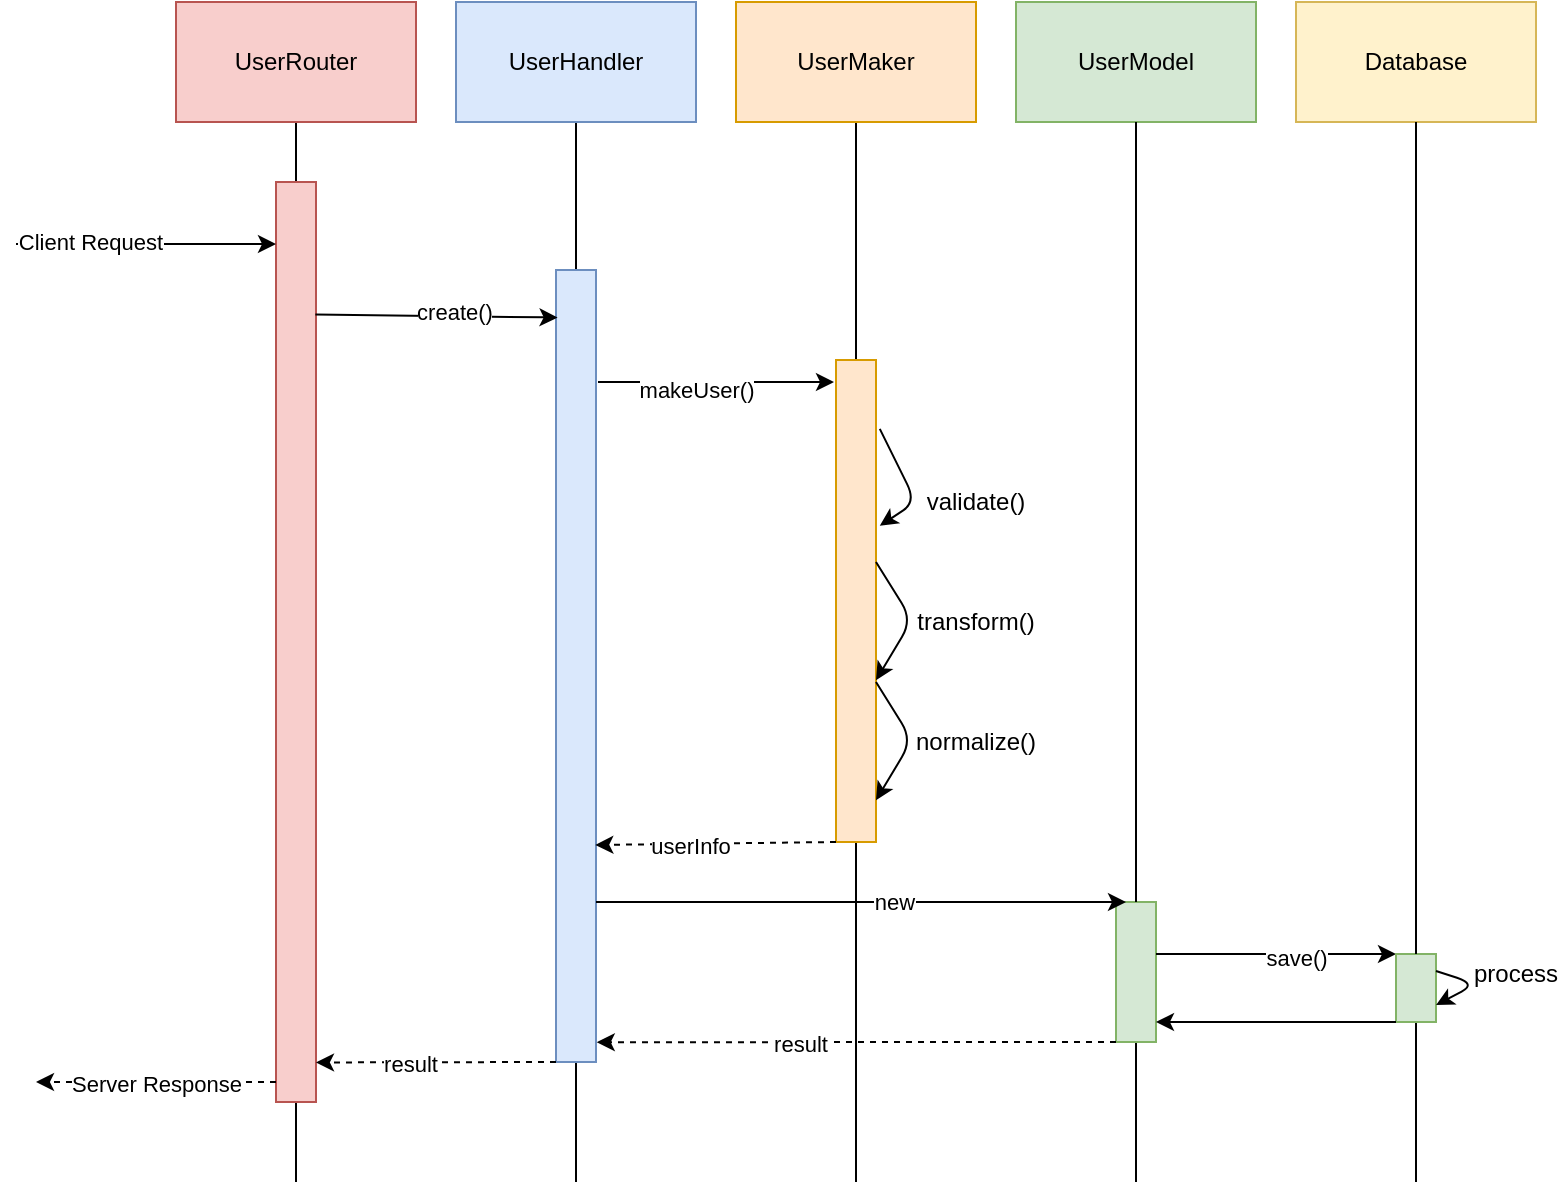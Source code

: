 <mxfile version="13.8.8" type="device"><diagram id="EAmBuhKx3EqVr_qTaY03" name="Page-1"><mxGraphModel dx="1070" dy="521" grid="1" gridSize="10" guides="1" tooltips="1" connect="1" arrows="1" fold="1" page="1" pageScale="1" pageWidth="850" pageHeight="1100" math="0" shadow="0"><root><mxCell id="0"/><mxCell id="1" parent="0"/><mxCell id="ceXigKh5MYeaaNfO2JlI-11" style="edgeStyle=orthogonalEdgeStyle;rounded=0;orthogonalLoop=1;jettySize=auto;html=1;endArrow=none;endFill=0;" edge="1" parent="1" source="ceXigKh5MYeaaNfO2JlI-7"><mxGeometry relative="1" as="geometry"><mxPoint x="300" y="880" as="targetPoint"/></mxGeometry></mxCell><mxCell id="ceXigKh5MYeaaNfO2JlI-7" value="UserRouter" style="rounded=0;whiteSpace=wrap;html=1;fillColor=#f8cecc;strokeColor=#b85450;" vertex="1" parent="1"><mxGeometry x="240" y="290" width="120" height="60" as="geometry"/></mxCell><mxCell id="ceXigKh5MYeaaNfO2JlI-13" style="edgeStyle=orthogonalEdgeStyle;rounded=0;orthogonalLoop=1;jettySize=auto;html=1;endArrow=none;endFill=0;" edge="1" parent="1" source="ceXigKh5MYeaaNfO2JlI-8"><mxGeometry relative="1" as="geometry"><mxPoint x="440" y="880" as="targetPoint"/></mxGeometry></mxCell><mxCell id="ceXigKh5MYeaaNfO2JlI-8" value="UserHandler" style="rounded=0;whiteSpace=wrap;html=1;fillColor=#dae8fc;strokeColor=#6c8ebf;" vertex="1" parent="1"><mxGeometry x="380" y="290" width="120" height="60" as="geometry"/></mxCell><mxCell id="ceXigKh5MYeaaNfO2JlI-14" style="edgeStyle=orthogonalEdgeStyle;rounded=0;orthogonalLoop=1;jettySize=auto;html=1;endArrow=none;endFill=0;" edge="1" parent="1" source="ceXigKh5MYeaaNfO2JlI-9"><mxGeometry relative="1" as="geometry"><mxPoint x="580" y="880" as="targetPoint"/></mxGeometry></mxCell><mxCell id="ceXigKh5MYeaaNfO2JlI-9" value="UserMaker" style="rounded=0;whiteSpace=wrap;html=1;fillColor=#ffe6cc;strokeColor=#d79b00;" vertex="1" parent="1"><mxGeometry x="520" y="290" width="120" height="60" as="geometry"/></mxCell><mxCell id="ceXigKh5MYeaaNfO2JlI-15" style="edgeStyle=orthogonalEdgeStyle;rounded=0;orthogonalLoop=1;jettySize=auto;html=1;endArrow=none;endFill=0;" edge="1" parent="1" source="ceXigKh5MYeaaNfO2JlI-18"><mxGeometry relative="1" as="geometry"><mxPoint x="720" y="880" as="targetPoint"/></mxGeometry></mxCell><mxCell id="ceXigKh5MYeaaNfO2JlI-10" value="UserModel" style="rounded=0;whiteSpace=wrap;html=1;fillColor=#d5e8d4;strokeColor=#82b366;" vertex="1" parent="1"><mxGeometry x="660" y="290" width="120" height="60" as="geometry"/></mxCell><mxCell id="ceXigKh5MYeaaNfO2JlI-12" value="" style="rounded=0;whiteSpace=wrap;html=1;fillColor=#f8cecc;strokeColor=#b85450;" vertex="1" parent="1"><mxGeometry x="290" y="380" width="20" height="460" as="geometry"/></mxCell><mxCell id="ceXigKh5MYeaaNfO2JlI-16" value="" style="rounded=0;whiteSpace=wrap;html=1;fillColor=#dae8fc;strokeColor=#6c8ebf;" vertex="1" parent="1"><mxGeometry x="430" y="424" width="20" height="396" as="geometry"/></mxCell><mxCell id="ceXigKh5MYeaaNfO2JlI-17" value="" style="rounded=0;whiteSpace=wrap;html=1;fillColor=#ffe6cc;strokeColor=#d79b00;" vertex="1" parent="1"><mxGeometry x="570" y="469" width="20" height="241" as="geometry"/></mxCell><mxCell id="ceXigKh5MYeaaNfO2JlI-18" value="" style="rounded=0;whiteSpace=wrap;html=1;fillColor=#d5e8d4;strokeColor=#82b366;" vertex="1" parent="1"><mxGeometry x="710" y="740" width="20" height="70" as="geometry"/></mxCell><mxCell id="ceXigKh5MYeaaNfO2JlI-19" style="edgeStyle=orthogonalEdgeStyle;rounded=0;orthogonalLoop=1;jettySize=auto;html=1;endArrow=none;endFill=0;" edge="1" parent="1" source="ceXigKh5MYeaaNfO2JlI-10" target="ceXigKh5MYeaaNfO2JlI-18"><mxGeometry relative="1" as="geometry"><mxPoint x="720" y="880" as="targetPoint"/><mxPoint x="720" y="350" as="sourcePoint"/></mxGeometry></mxCell><mxCell id="ceXigKh5MYeaaNfO2JlI-20" value="" style="endArrow=classic;html=1;" edge="1" parent="1"><mxGeometry width="50" height="50" relative="1" as="geometry"><mxPoint x="160" y="411" as="sourcePoint"/><mxPoint x="290" y="411" as="targetPoint"/></mxGeometry></mxCell><mxCell id="ceXigKh5MYeaaNfO2JlI-21" value="Client Request" style="edgeLabel;html=1;align=center;verticalAlign=middle;resizable=0;points=[];" vertex="1" connectable="0" parent="ceXigKh5MYeaaNfO2JlI-20"><mxGeometry x="-0.44" y="1" relative="1" as="geometry"><mxPoint as="offset"/></mxGeometry></mxCell><mxCell id="ceXigKh5MYeaaNfO2JlI-22" value="" style="endArrow=classic;html=1;exitX=0.984;exitY=0.144;exitDx=0;exitDy=0;exitPerimeter=0;entryX=0.039;entryY=0.06;entryDx=0;entryDy=0;entryPerimeter=0;" edge="1" parent="1" source="ceXigKh5MYeaaNfO2JlI-12" target="ceXigKh5MYeaaNfO2JlI-16"><mxGeometry width="50" height="50" relative="1" as="geometry"><mxPoint x="320" y="500" as="sourcePoint"/><mxPoint x="426" y="447" as="targetPoint"/></mxGeometry></mxCell><mxCell id="ceXigKh5MYeaaNfO2JlI-23" value="create()" style="edgeLabel;html=1;align=center;verticalAlign=middle;resizable=0;points=[];" vertex="1" connectable="0" parent="ceXigKh5MYeaaNfO2JlI-22"><mxGeometry x="0.145" y="2" relative="1" as="geometry"><mxPoint as="offset"/></mxGeometry></mxCell><mxCell id="ceXigKh5MYeaaNfO2JlI-26" value="" style="endArrow=classic;html=1;" edge="1" parent="1"><mxGeometry width="50" height="50" relative="1" as="geometry"><mxPoint x="451" y="480" as="sourcePoint"/><mxPoint x="569" y="480" as="targetPoint"/></mxGeometry></mxCell><mxCell id="ceXigKh5MYeaaNfO2JlI-28" value="makeUser()" style="edgeLabel;html=1;align=center;verticalAlign=middle;resizable=0;points=[];" vertex="1" connectable="0" parent="ceXigKh5MYeaaNfO2JlI-26"><mxGeometry x="-0.169" y="-4" relative="1" as="geometry"><mxPoint as="offset"/></mxGeometry></mxCell><mxCell id="ceXigKh5MYeaaNfO2JlI-27" value="" style="endArrow=classic;html=1;exitX=1.095;exitY=0.143;exitDx=0;exitDy=0;exitPerimeter=0;entryX=1.095;entryY=0.344;entryDx=0;entryDy=0;entryPerimeter=0;" edge="1" parent="1" source="ceXigKh5MYeaaNfO2JlI-17" target="ceXigKh5MYeaaNfO2JlI-17"><mxGeometry width="50" height="50" relative="1" as="geometry"><mxPoint x="610" y="570" as="sourcePoint"/><mxPoint x="660" y="520" as="targetPoint"/><Array as="points"><mxPoint x="610" y="540"/></Array></mxGeometry></mxCell><mxCell id="ceXigKh5MYeaaNfO2JlI-29" value="" style="endArrow=classic;html=1;exitX=1.095;exitY=0.143;exitDx=0;exitDy=0;exitPerimeter=0;entryX=1.095;entryY=0.344;entryDx=0;entryDy=0;entryPerimeter=0;" edge="1" parent="1"><mxGeometry width="50" height="50" relative="1" as="geometry"><mxPoint x="590.0" y="570.002" as="sourcePoint"/><mxPoint x="590.0" y="629.096" as="targetPoint"/><Array as="points"><mxPoint x="608.1" y="598.96"/></Array></mxGeometry></mxCell><mxCell id="ceXigKh5MYeaaNfO2JlI-30" value="" style="endArrow=classic;html=1;exitX=1.095;exitY=0.143;exitDx=0;exitDy=0;exitPerimeter=0;entryX=1.095;entryY=0.344;entryDx=0;entryDy=0;entryPerimeter=0;" edge="1" parent="1"><mxGeometry width="50" height="50" relative="1" as="geometry"><mxPoint x="590" y="630.002" as="sourcePoint"/><mxPoint x="590" y="689.096" as="targetPoint"/><Array as="points"><mxPoint x="608.1" y="658.96"/></Array></mxGeometry></mxCell><mxCell id="ceXigKh5MYeaaNfO2JlI-31" value="validate()" style="text;html=1;strokeColor=none;fillColor=none;align=center;verticalAlign=middle;whiteSpace=wrap;rounded=0;" vertex="1" parent="1"><mxGeometry x="620" y="530" width="40" height="20" as="geometry"/></mxCell><mxCell id="ceXigKh5MYeaaNfO2JlI-33" value="transform()" style="text;html=1;strokeColor=none;fillColor=none;align=center;verticalAlign=middle;whiteSpace=wrap;rounded=0;" vertex="1" parent="1"><mxGeometry x="620" y="590" width="40" height="20" as="geometry"/></mxCell><mxCell id="ceXigKh5MYeaaNfO2JlI-34" value="normalize()" style="text;html=1;strokeColor=none;fillColor=none;align=center;verticalAlign=middle;whiteSpace=wrap;rounded=0;" vertex="1" parent="1"><mxGeometry x="620" y="650" width="40" height="20" as="geometry"/></mxCell><mxCell id="ceXigKh5MYeaaNfO2JlI-36" value="" style="endArrow=classic;html=1;exitX=0;exitY=1;exitDx=0;exitDy=0;entryX=0.983;entryY=0.726;entryDx=0;entryDy=0;entryPerimeter=0;dashed=1;" edge="1" parent="1" source="ceXigKh5MYeaaNfO2JlI-17" target="ceXigKh5MYeaaNfO2JlI-16"><mxGeometry width="50" height="50" relative="1" as="geometry"><mxPoint x="500" y="730" as="sourcePoint"/><mxPoint x="460" y="700" as="targetPoint"/></mxGeometry></mxCell><mxCell id="ceXigKh5MYeaaNfO2JlI-40" value="userInfo" style="edgeLabel;html=1;align=center;verticalAlign=middle;resizable=0;points=[];" vertex="1" connectable="0" parent="ceXigKh5MYeaaNfO2JlI-36"><mxGeometry x="0.22" y="1" relative="1" as="geometry"><mxPoint as="offset"/></mxGeometry></mxCell><mxCell id="ceXigKh5MYeaaNfO2JlI-37" value="" style="endArrow=classic;html=1;entryX=0.25;entryY=0;entryDx=0;entryDy=0;" edge="1" parent="1" target="ceXigKh5MYeaaNfO2JlI-18"><mxGeometry width="50" height="50" relative="1" as="geometry"><mxPoint x="450" y="740" as="sourcePoint"/><mxPoint x="530" y="750" as="targetPoint"/></mxGeometry></mxCell><mxCell id="ceXigKh5MYeaaNfO2JlI-39" value="new" style="edgeLabel;html=1;align=center;verticalAlign=middle;resizable=0;points=[];" vertex="1" connectable="0" parent="ceXigKh5MYeaaNfO2JlI-37"><mxGeometry x="0.121" relative="1" as="geometry"><mxPoint as="offset"/></mxGeometry></mxCell><mxCell id="ceXigKh5MYeaaNfO2JlI-45" value="" style="endArrow=classic;html=1;exitX=0;exitY=1;exitDx=0;exitDy=0;entryX=1.019;entryY=0.975;entryDx=0;entryDy=0;dashed=1;entryPerimeter=0;" edge="1" parent="1" source="ceXigKh5MYeaaNfO2JlI-18" target="ceXigKh5MYeaaNfO2JlI-16"><mxGeometry width="50" height="50" relative="1" as="geometry"><mxPoint x="710" y="796.0" as="sourcePoint"/><mxPoint x="589.08" y="796.812" as="targetPoint"/><Array as="points"/></mxGeometry></mxCell><mxCell id="ceXigKh5MYeaaNfO2JlI-46" value="result" style="edgeLabel;html=1;align=center;verticalAlign=middle;resizable=0;points=[];" vertex="1" connectable="0" parent="ceXigKh5MYeaaNfO2JlI-45"><mxGeometry x="0.22" y="1" relative="1" as="geometry"><mxPoint as="offset"/></mxGeometry></mxCell><mxCell id="ceXigKh5MYeaaNfO2JlI-47" value="" style="endArrow=classic;html=1;entryX=1;entryY=0.957;entryDx=0;entryDy=0;dashed=1;exitX=0;exitY=1;exitDx=0;exitDy=0;entryPerimeter=0;" edge="1" parent="1" source="ceXigKh5MYeaaNfO2JlI-16" target="ceXigKh5MYeaaNfO2JlI-12"><mxGeometry width="50" height="50" relative="1" as="geometry"><mxPoint x="420" y="796" as="sourcePoint"/><mxPoint x="310" y="796" as="targetPoint"/></mxGeometry></mxCell><mxCell id="ceXigKh5MYeaaNfO2JlI-48" value="result" style="edgeLabel;html=1;align=center;verticalAlign=middle;resizable=0;points=[];" vertex="1" connectable="0" parent="ceXigKh5MYeaaNfO2JlI-47"><mxGeometry x="0.22" y="1" relative="1" as="geometry"><mxPoint as="offset"/></mxGeometry></mxCell><mxCell id="ceXigKh5MYeaaNfO2JlI-49" value="" style="endArrow=classic;html=1;entryX=1;entryY=1;entryDx=0;entryDy=0;dashed=1;exitX=0;exitY=1;exitDx=0;exitDy=0;" edge="1" parent="1"><mxGeometry width="50" height="50" relative="1" as="geometry"><mxPoint x="290" y="830.0" as="sourcePoint"/><mxPoint x="170" y="830" as="targetPoint"/></mxGeometry></mxCell><mxCell id="ceXigKh5MYeaaNfO2JlI-50" value="Server Response" style="edgeLabel;html=1;align=center;verticalAlign=middle;resizable=0;points=[];" vertex="1" connectable="0" parent="ceXigKh5MYeaaNfO2JlI-49"><mxGeometry x="0.22" y="1" relative="1" as="geometry"><mxPoint x="13" as="offset"/></mxGeometry></mxCell><mxCell id="ceXigKh5MYeaaNfO2JlI-52" style="edgeStyle=orthogonalEdgeStyle;rounded=0;orthogonalLoop=1;jettySize=auto;html=1;endArrow=none;endFill=0;" edge="1" parent="1" source="ceXigKh5MYeaaNfO2JlI-53"><mxGeometry relative="1" as="geometry"><mxPoint x="860" y="880" as="targetPoint"/></mxGeometry></mxCell><mxCell id="ceXigKh5MYeaaNfO2JlI-51" value="Database" style="rounded=0;whiteSpace=wrap;html=1;fillColor=#fff2cc;strokeColor=#d6b656;" vertex="1" parent="1"><mxGeometry x="800" y="290" width="120" height="60" as="geometry"/></mxCell><mxCell id="ceXigKh5MYeaaNfO2JlI-54" value="" style="endArrow=classic;html=1;entryX=0;entryY=0;entryDx=0;entryDy=0;" edge="1" parent="1" target="ceXigKh5MYeaaNfO2JlI-53"><mxGeometry width="50" height="50" relative="1" as="geometry"><mxPoint x="730" y="766" as="sourcePoint"/><mxPoint x="855" y="766" as="targetPoint"/></mxGeometry></mxCell><mxCell id="ceXigKh5MYeaaNfO2JlI-56" value="save()" style="edgeLabel;html=1;align=center;verticalAlign=middle;resizable=0;points=[];" vertex="1" connectable="0" parent="ceXigKh5MYeaaNfO2JlI-54"><mxGeometry x="0.164" y="-2" relative="1" as="geometry"><mxPoint as="offset"/></mxGeometry></mxCell><mxCell id="ceXigKh5MYeaaNfO2JlI-53" value="" style="rounded=0;whiteSpace=wrap;html=1;fillColor=#d5e8d4;strokeColor=#82b366;" vertex="1" parent="1"><mxGeometry x="850" y="766" width="20" height="34" as="geometry"/></mxCell><mxCell id="ceXigKh5MYeaaNfO2JlI-55" style="edgeStyle=orthogonalEdgeStyle;rounded=0;orthogonalLoop=1;jettySize=auto;html=1;endArrow=none;endFill=0;" edge="1" parent="1" source="ceXigKh5MYeaaNfO2JlI-51" target="ceXigKh5MYeaaNfO2JlI-53"><mxGeometry relative="1" as="geometry"><mxPoint x="860" y="880" as="targetPoint"/><mxPoint x="860" y="350" as="sourcePoint"/></mxGeometry></mxCell><mxCell id="ceXigKh5MYeaaNfO2JlI-57" value="" style="endArrow=classic;html=1;exitX=1;exitY=0.25;exitDx=0;exitDy=0;entryX=1;entryY=0.75;entryDx=0;entryDy=0;" edge="1" parent="1" source="ceXigKh5MYeaaNfO2JlI-53" target="ceXigKh5MYeaaNfO2JlI-53"><mxGeometry width="50" height="50" relative="1" as="geometry"><mxPoint x="920" y="790" as="sourcePoint"/><mxPoint x="970" y="740" as="targetPoint"/><Array as="points"><mxPoint x="890" y="781"/></Array></mxGeometry></mxCell><mxCell id="ceXigKh5MYeaaNfO2JlI-58" value="process" style="text;html=1;strokeColor=none;fillColor=none;align=center;verticalAlign=middle;whiteSpace=wrap;rounded=0;" vertex="1" parent="1"><mxGeometry x="890" y="766" width="40" height="20" as="geometry"/></mxCell><mxCell id="ceXigKh5MYeaaNfO2JlI-60" value="" style="endArrow=classic;html=1;" edge="1" parent="1"><mxGeometry width="50" height="50" relative="1" as="geometry"><mxPoint x="850" y="800" as="sourcePoint"/><mxPoint x="730" y="800" as="targetPoint"/></mxGeometry></mxCell></root></mxGraphModel></diagram></mxfile>